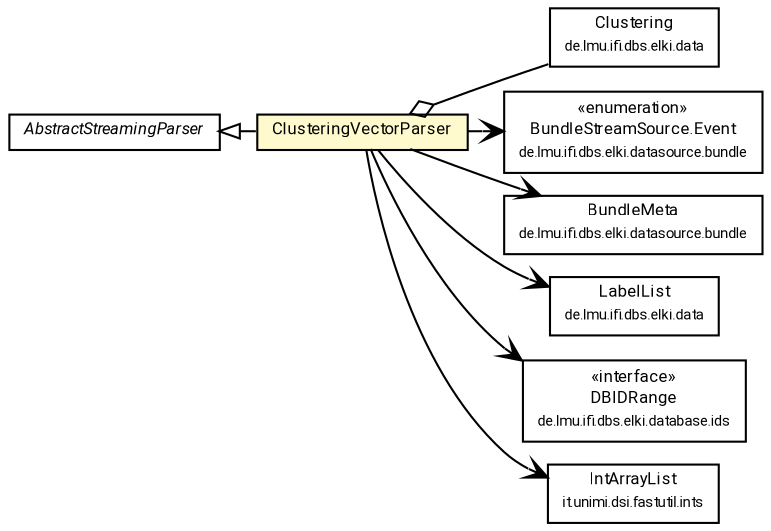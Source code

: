#!/usr/local/bin/dot
#
# Class diagram 
# Generated by UMLGraph version R5_7_2-60-g0e99a6 (http://www.spinellis.gr/umlgraph/)
#

digraph G {
	graph [fontnames="svg"]
	edge [fontname="Roboto",fontsize=7,labelfontname="Roboto",labelfontsize=7,color="black"];
	node [fontname="Roboto",fontcolor="black",fontsize=8,shape=plaintext,margin=0,width=0,height=0];
	nodesep=0.15;
	ranksep=0.25;
	rankdir=LR;
	// de.lmu.ifi.dbs.elki.data.Clustering<M extends de.lmu.ifi.dbs.elki.data.model.Model>
	c2695215 [label=<<table title="de.lmu.ifi.dbs.elki.data.Clustering" border="0" cellborder="1" cellspacing="0" cellpadding="2" href="../../data/Clustering.html" target="_parent">
		<tr><td><table border="0" cellspacing="0" cellpadding="1">
		<tr><td align="center" balign="center"> <font face="Roboto">Clustering</font> </td></tr>
		<tr><td align="center" balign="center"> <font face="Roboto" point-size="7.0">de.lmu.ifi.dbs.elki.data</font> </td></tr>
		</table></td></tr>
		</table>>, URL="../../data/Clustering.html"];
	// de.lmu.ifi.dbs.elki.datasource.parser.ClusteringVectorParser
	c2695238 [label=<<table title="de.lmu.ifi.dbs.elki.datasource.parser.ClusteringVectorParser" border="0" cellborder="1" cellspacing="0" cellpadding="2" bgcolor="lemonChiffon" href="ClusteringVectorParser.html" target="_parent">
		<tr><td><table border="0" cellspacing="0" cellpadding="1">
		<tr><td align="center" balign="center"> <font face="Roboto">ClusteringVectorParser</font> </td></tr>
		</table></td></tr>
		</table>>, URL="ClusteringVectorParser.html"];
	// de.lmu.ifi.dbs.elki.datasource.bundle.BundleStreamSource.Event
	c2695817 [label=<<table title="de.lmu.ifi.dbs.elki.datasource.bundle.BundleStreamSource.Event" border="0" cellborder="1" cellspacing="0" cellpadding="2" href="../bundle/BundleStreamSource.Event.html" target="_parent">
		<tr><td><table border="0" cellspacing="0" cellpadding="1">
		<tr><td align="center" balign="center"> &#171;enumeration&#187; </td></tr>
		<tr><td align="center" balign="center"> <font face="Roboto">BundleStreamSource.Event</font> </td></tr>
		<tr><td align="center" balign="center"> <font face="Roboto" point-size="7.0">de.lmu.ifi.dbs.elki.datasource.bundle</font> </td></tr>
		</table></td></tr>
		</table>>, URL="../bundle/BundleStreamSource.Event.html"];
	// de.lmu.ifi.dbs.elki.datasource.bundle.BundleMeta
	c2695818 [label=<<table title="de.lmu.ifi.dbs.elki.datasource.bundle.BundleMeta" border="0" cellborder="1" cellspacing="0" cellpadding="2" href="../bundle/BundleMeta.html" target="_parent">
		<tr><td><table border="0" cellspacing="0" cellpadding="1">
		<tr><td align="center" balign="center"> <font face="Roboto">BundleMeta</font> </td></tr>
		<tr><td align="center" balign="center"> <font face="Roboto" point-size="7.0">de.lmu.ifi.dbs.elki.datasource.bundle</font> </td></tr>
		</table></td></tr>
		</table>>, URL="../bundle/BundleMeta.html"];
	// de.lmu.ifi.dbs.elki.data.LabelList
	c2695910 [label=<<table title="de.lmu.ifi.dbs.elki.data.LabelList" border="0" cellborder="1" cellspacing="0" cellpadding="2" href="../../data/LabelList.html" target="_parent">
		<tr><td><table border="0" cellspacing="0" cellpadding="1">
		<tr><td align="center" balign="center"> <font face="Roboto">LabelList</font> </td></tr>
		<tr><td align="center" balign="center"> <font face="Roboto" point-size="7.0">de.lmu.ifi.dbs.elki.data</font> </td></tr>
		</table></td></tr>
		</table>>, URL="../../data/LabelList.html"];
	// de.lmu.ifi.dbs.elki.database.ids.DBIDRange
	c2695936 [label=<<table title="de.lmu.ifi.dbs.elki.database.ids.DBIDRange" border="0" cellborder="1" cellspacing="0" cellpadding="2" href="../../database/ids/DBIDRange.html" target="_parent">
		<tr><td><table border="0" cellspacing="0" cellpadding="1">
		<tr><td align="center" balign="center"> &#171;interface&#187; </td></tr>
		<tr><td align="center" balign="center"> <font face="Roboto">DBIDRange</font> </td></tr>
		<tr><td align="center" balign="center"> <font face="Roboto" point-size="7.0">de.lmu.ifi.dbs.elki.database.ids</font> </td></tr>
		</table></td></tr>
		</table>>, URL="../../database/ids/DBIDRange.html"];
	// de.lmu.ifi.dbs.elki.datasource.parser.AbstractStreamingParser
	c2697408 [label=<<table title="de.lmu.ifi.dbs.elki.datasource.parser.AbstractStreamingParser" border="0" cellborder="1" cellspacing="0" cellpadding="2" href="AbstractStreamingParser.html" target="_parent">
		<tr><td><table border="0" cellspacing="0" cellpadding="1">
		<tr><td align="center" balign="center"> <font face="Roboto"><i>AbstractStreamingParser</i></font> </td></tr>
		</table></td></tr>
		</table>>, URL="AbstractStreamingParser.html"];
	// de.lmu.ifi.dbs.elki.datasource.parser.ClusteringVectorParser extends de.lmu.ifi.dbs.elki.datasource.parser.AbstractStreamingParser
	c2697408 -> c2695238 [arrowtail=empty,dir=back,weight=10];
	// de.lmu.ifi.dbs.elki.datasource.parser.ClusteringVectorParser has de.lmu.ifi.dbs.elki.data.Clustering<M extends de.lmu.ifi.dbs.elki.data.model.Model>
	c2695238 -> c2695215 [arrowhead=none,arrowtail=ediamond,dir=back,weight=4];
	// de.lmu.ifi.dbs.elki.datasource.parser.ClusteringVectorParser navassoc de.lmu.ifi.dbs.elki.datasource.bundle.BundleMeta
	c2695238 -> c2695818 [arrowhead=open,weight=1];
	// de.lmu.ifi.dbs.elki.datasource.parser.ClusteringVectorParser navassoc de.lmu.ifi.dbs.elki.datasource.bundle.BundleStreamSource.Event
	c2695238 -> c2695817 [arrowhead=open,weight=1];
	// de.lmu.ifi.dbs.elki.datasource.parser.ClusteringVectorParser navassoc de.lmu.ifi.dbs.elki.data.LabelList
	c2695238 -> c2695910 [arrowhead=open,weight=1];
	// de.lmu.ifi.dbs.elki.datasource.parser.ClusteringVectorParser navassoc it.unimi.dsi.fastutil.ints.IntArrayList
	c2695238 -> c2697841 [arrowhead=open,weight=1];
	// de.lmu.ifi.dbs.elki.datasource.parser.ClusteringVectorParser navassoc de.lmu.ifi.dbs.elki.database.ids.DBIDRange
	c2695238 -> c2695936 [arrowhead=open,weight=1];
	// it.unimi.dsi.fastutil.ints.IntArrayList
	c2697841 [label=<<table title="it.unimi.dsi.fastutil.ints.IntArrayList" border="0" cellborder="1" cellspacing="0" cellpadding="2" href="http://docs.oracle.com/javase/7/docs/api/it/unimi/dsi/fastutil/ints/IntArrayList.html" target="_parent">
		<tr><td><table border="0" cellspacing="0" cellpadding="1">
		<tr><td align="center" balign="center"> <font face="Roboto">IntArrayList</font> </td></tr>
		<tr><td align="center" balign="center"> <font face="Roboto" point-size="7.0">it.unimi.dsi.fastutil.ints</font> </td></tr>
		</table></td></tr>
		</table>>, URL="http://docs.oracle.com/javase/7/docs/api/it/unimi/dsi/fastutil/ints/IntArrayList.html"];
}

